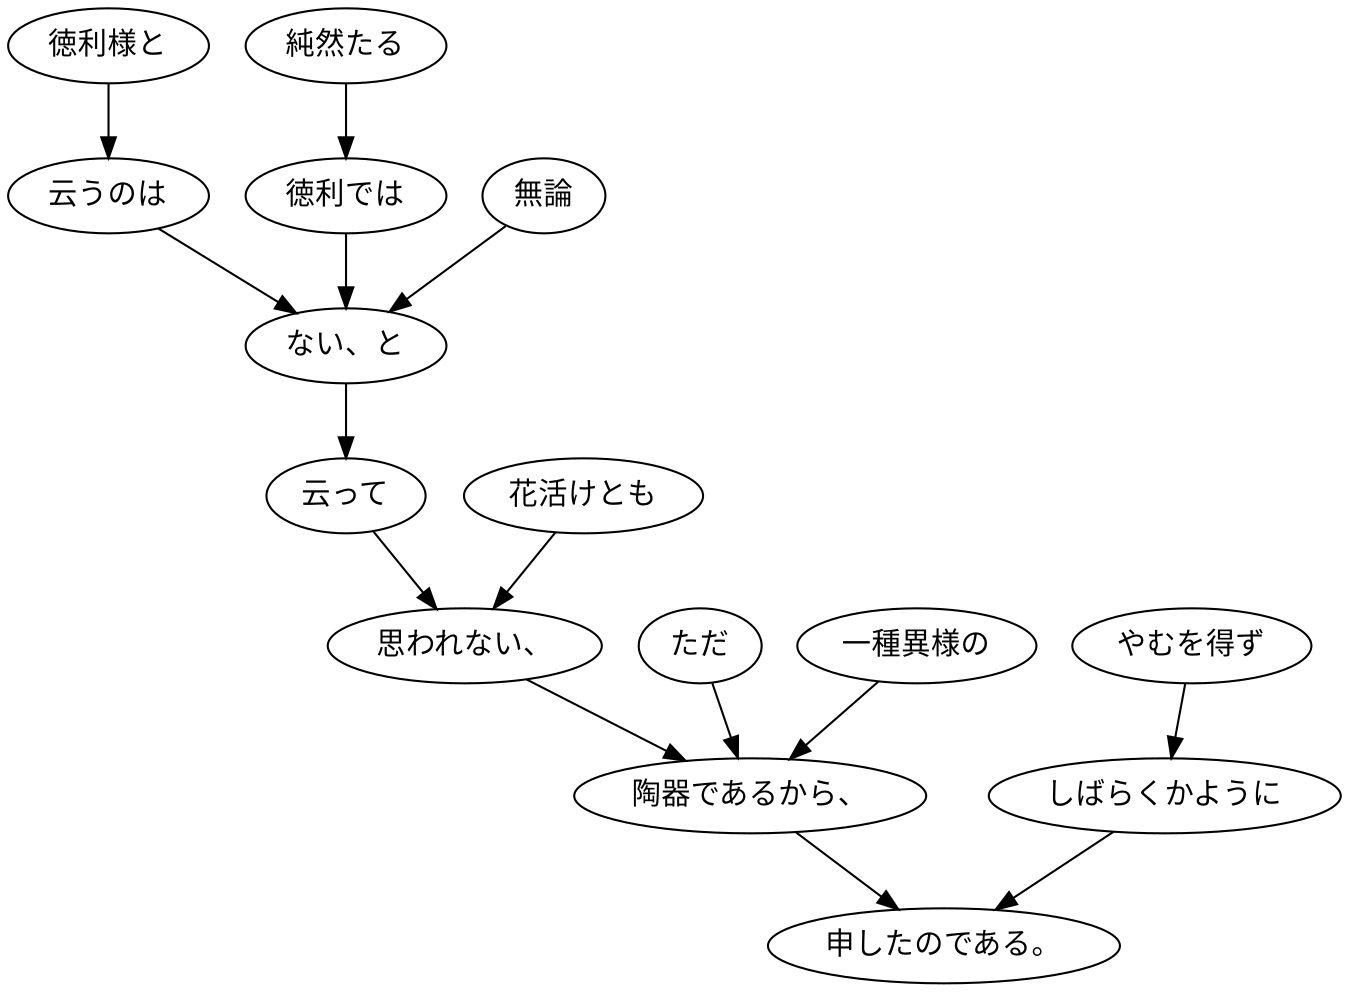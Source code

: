 digraph graph7026 {
	node0 [label="徳利様と"];
	node1 [label="云うのは"];
	node2 [label="純然たる"];
	node3 [label="徳利では"];
	node4 [label="無論"];
	node5 [label="ない、と"];
	node6 [label="云って"];
	node7 [label="花活けとも"];
	node8 [label="思われない、"];
	node9 [label="ただ"];
	node10 [label="一種異様の"];
	node11 [label="陶器であるから、"];
	node12 [label="やむを得ず"];
	node13 [label="しばらくかように"];
	node14 [label="申したのである。"];
	node0 -> node1;
	node1 -> node5;
	node2 -> node3;
	node3 -> node5;
	node4 -> node5;
	node5 -> node6;
	node6 -> node8;
	node7 -> node8;
	node8 -> node11;
	node9 -> node11;
	node10 -> node11;
	node11 -> node14;
	node12 -> node13;
	node13 -> node14;
}
